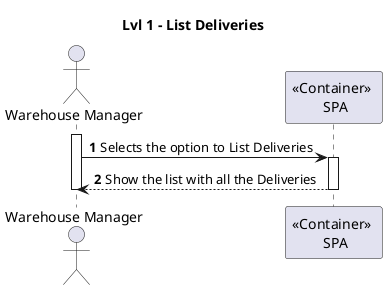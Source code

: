 @startuml USA02

title Lvl 1 - List Deliveries


autonumber
actor "Warehouse Manager" as WM
participant "<< Container >> \n SPA" as S

activate WM
WM -> S : Selects the option to List Deliveries
activate S
S --> WM : Show the list with all the Deliveries
deactivate S

deactivate WM

@enduml